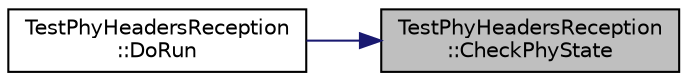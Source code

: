digraph "TestPhyHeadersReception::CheckPhyState"
{
 // LATEX_PDF_SIZE
  edge [fontname="Helvetica",fontsize="10",labelfontname="Helvetica",labelfontsize="10"];
  node [fontname="Helvetica",fontsize="10",shape=record];
  rankdir="RL";
  Node1 [label="TestPhyHeadersReception\l::CheckPhyState",height=0.2,width=0.4,color="black", fillcolor="grey75", style="filled", fontcolor="black",tooltip="Schedule now to check the PHY state."];
  Node1 -> Node2 [dir="back",color="midnightblue",fontsize="10",style="solid",fontname="Helvetica"];
  Node2 [label="TestPhyHeadersReception\l::DoRun",height=0.2,width=0.4,color="black", fillcolor="white", style="filled",URL="$class_test_phy_headers_reception.html#a85fbabbc3721c922867e878bd583cd90",tooltip="Implementation to actually run this TestCase."];
}
